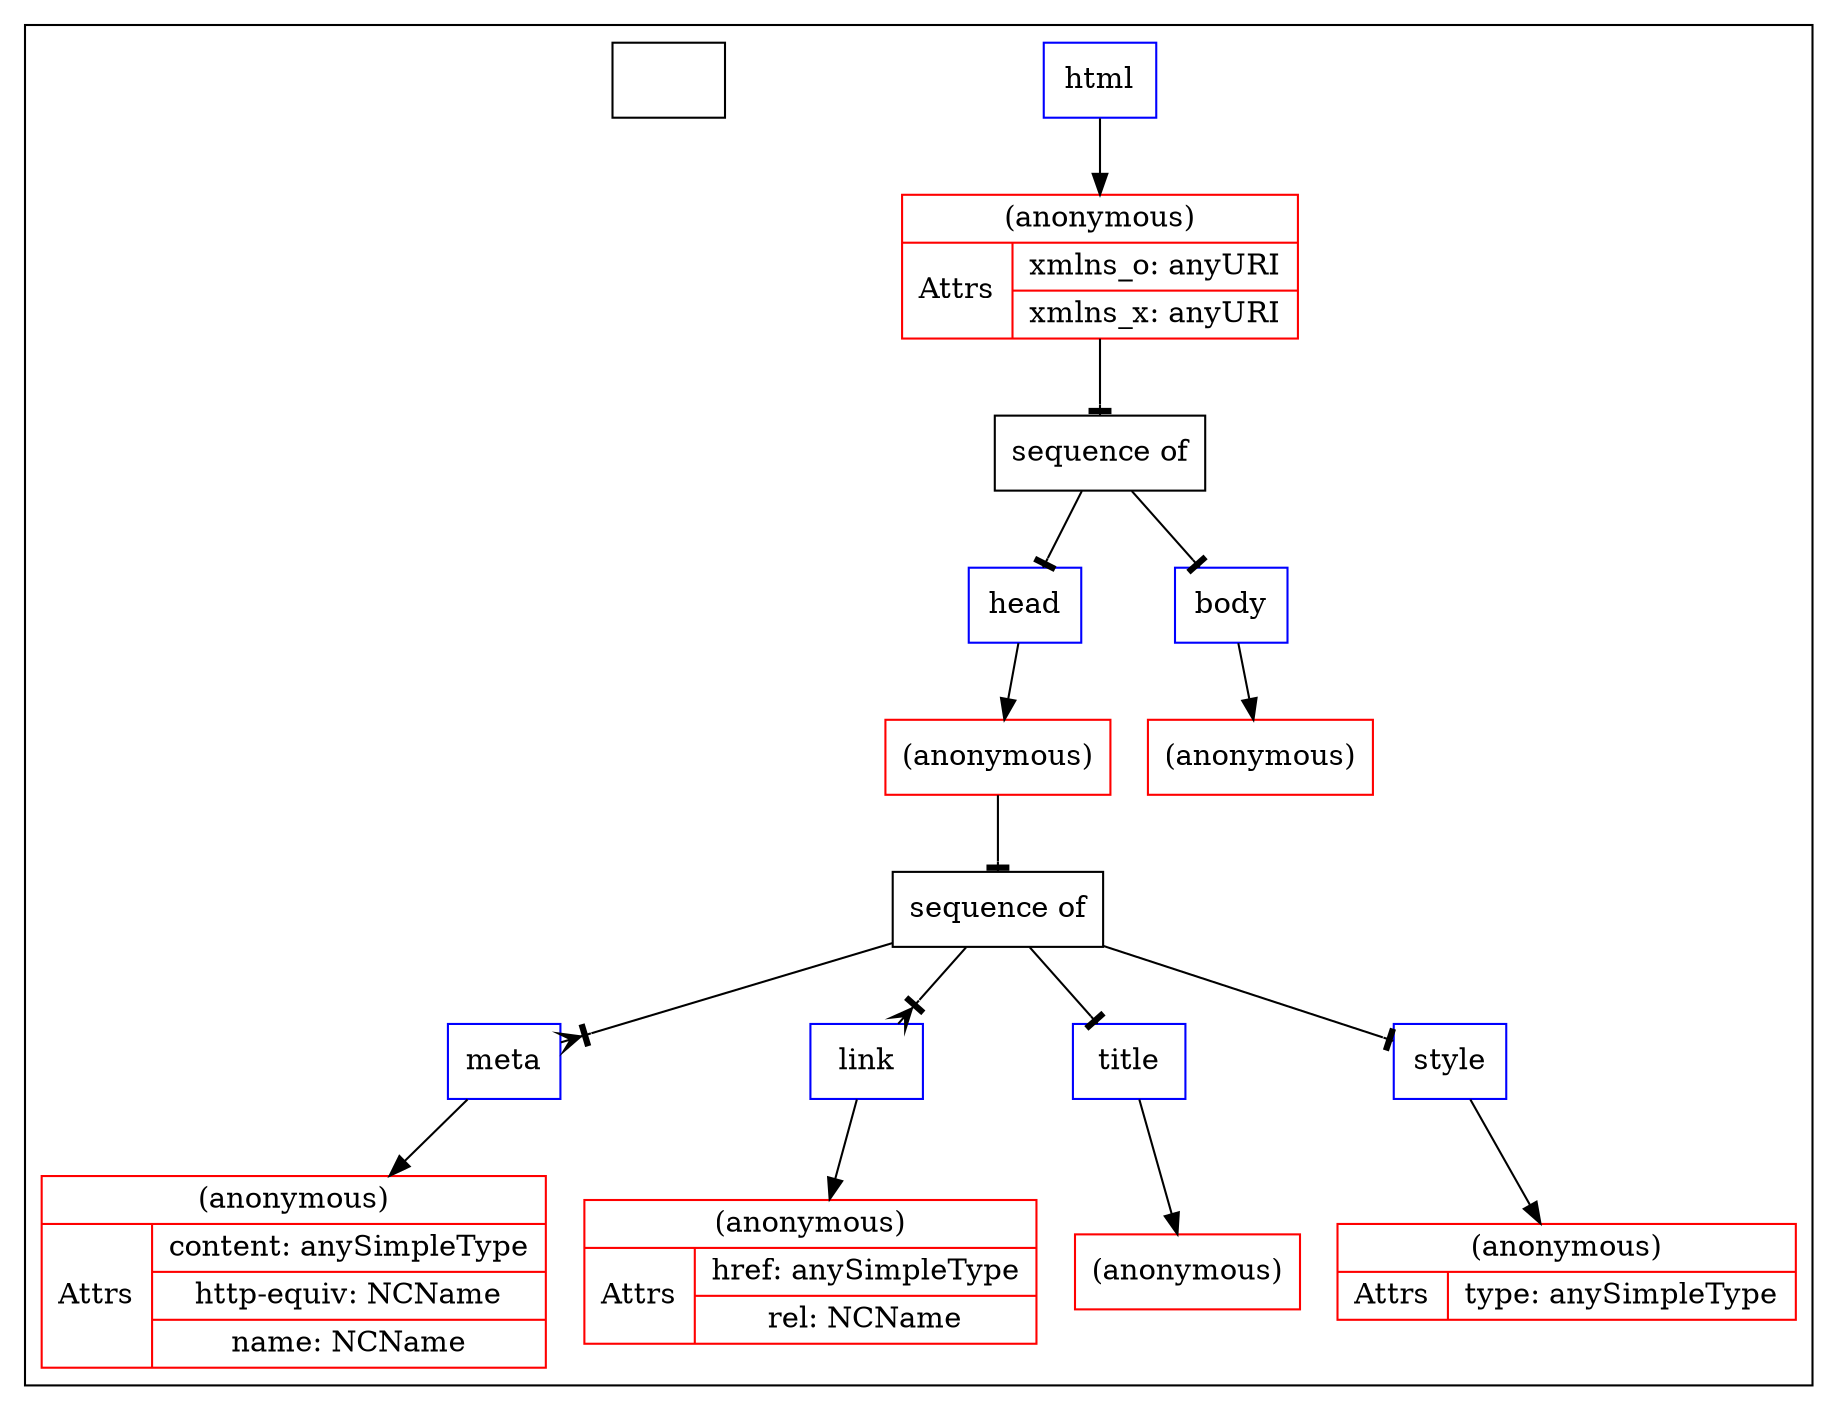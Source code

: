 digraph {
subgraph clusterSchemaImpl26828160 { label=""
ComplexTypeImpl1913643 [shape="record", label="{(anonymous)|{Attrs|{{<AttributeUseImpl27891041>xmlns_o: anyURI}|{<AttributeUseImpl9319143>xmlns_x: anyURI}}}}", color="red"];
ElementDecl30146205 [shape="record", label="{html}", color="blue"];
SchemaImpl26828160 [shape="record", label="{}"];
ElementDecl12285785 [shape="record", label="{meta}", color="blue"];
ComplexTypeImpl19106770 [shape="record", label="{(anonymous)|{Attrs|{{<AttributeUseImpl28571894>type: anySimpleType}}}}", color="red"];
ElementDecl20531348 [shape="record", label="{link}", color="blue"];
ElementDecl28899428 [shape="record", label="{head}", color="blue"];
ComplexTypeImpl31822120 [shape="record", label="{(anonymous)|{Attrs|{{<AttributeUseImpl21021313>href: anySimpleType}|{<AttributeUseImpl10605044>rel: NCName}}}}", color="red"];
ComplexTypeImpl22438818 [shape="record", label="{(anonymous)}", color="red"];
ComplexTypeImpl31564808 [shape="record", label="{(anonymous)|{Attrs|{{<AttributeUseImpl13756574>content: anySimpleType}|{<AttributeUseImpl16713087>http-equiv: NCName}|{<AttributeUseImpl12710158>name: NCName}}}}", color="red"];
ModelGroupImpl229902 [shape="record", label="{sequence of}"];
ComplexTypeImpl17007273 [shape="record", label="{(anonymous)}", color="red"];
ElementDecl7791465 [shape="record", label="{body}", color="blue"];
ComplexTypeImpl6166383 [shape="record", label="{(anonymous)}", color="red"];
ElementDecl21764429 [shape="record", label="{title}", color="blue"];
ModelGroupImpl4877503 [shape="record", label="{sequence of}"];
ElementDecl17901443 [shape="record", label="{style}", color="blue"];
}
ModelGroupImpl4877503 -> ElementDecl7791465 [arrowhead="tee", arrowtail="diamond"];
ModelGroupImpl229902 -> ElementDecl21764429 [arrowhead="tee", arrowtail="diamond"];
ElementDecl30146205 -> ComplexTypeImpl1913643 [arrowhead="normal"];
ElementDecl17901443 -> ComplexTypeImpl19106770 [arrowhead="normal"];
ModelGroupImpl229902 -> ElementDecl17901443 [arrowhead="tee", arrowtail="diamond"];
ElementDecl28899428 -> ComplexTypeImpl17007273 [arrowhead="normal"];
ElementDecl7791465 -> ComplexTypeImpl22438818 [arrowhead="normal"];
ElementDecl12285785 -> ComplexTypeImpl31564808 [arrowhead="normal"];
ComplexTypeImpl17007273 -> ModelGroupImpl229902 [arrowhead="tee", arrowtail="diamond"];
ModelGroupImpl229902 -> ElementDecl12285785 [arrowhead="crowtee", arrowtail="diamond"];
ModelGroupImpl4877503 -> ElementDecl28899428 [arrowhead="tee", arrowtail="diamond"];
ModelGroupImpl229902 -> ElementDecl20531348 [arrowhead="crowtee", arrowtail="diamond"];
ComplexTypeImpl1913643 -> ModelGroupImpl4877503 [arrowhead="tee", arrowtail="diamond"];
ElementDecl21764429 -> ComplexTypeImpl6166383 [arrowhead="normal"];
ElementDecl20531348 -> ComplexTypeImpl31822120 [arrowhead="normal"];
}
